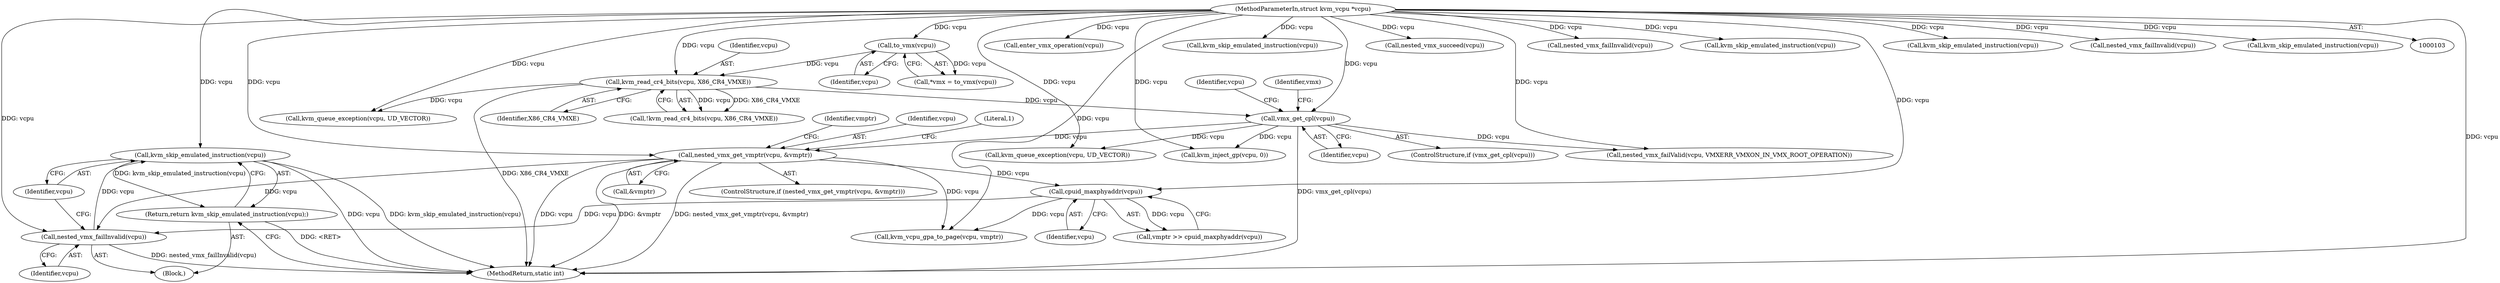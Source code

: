 digraph "0_linux_727ba748e110b4de50d142edca9d6a9b7e6111d8@pointer" {
"1000187" [label="(Call,kvm_skip_emulated_instruction(vcpu))"];
"1000184" [label="(Call,nested_vmx_failInvalid(vcpu))"];
"1000181" [label="(Call,cpuid_maxphyaddr(vcpu))"];
"1000168" [label="(Call,nested_vmx_get_vmptr(vcpu, &vmptr))"];
"1000132" [label="(Call,vmx_get_cpl(vcpu))"];
"1000122" [label="(Call,kvm_read_cr4_bits(vcpu, X86_CR4_VMXE))"];
"1000112" [label="(Call,to_vmx(vcpu))"];
"1000104" [label="(MethodParameterIn,struct kvm_vcpu *vcpu)"];
"1000186" [label="(Return,return kvm_skip_emulated_instruction(vcpu);)"];
"1000126" [label="(Call,kvm_queue_exception(vcpu, UD_VECTOR))"];
"1000167" [label="(ControlStructure,if (nested_vmx_get_vmptr(vcpu, &vmptr)))"];
"1000178" [label="(Identifier,vmptr)"];
"1000186" [label="(Return,return kvm_skip_emulated_instruction(vcpu);)"];
"1000234" [label="(Call,enter_vmx_operation(vcpu))"];
"1000132" [label="(Call,vmx_get_cpl(vcpu))"];
"1000123" [label="(Identifier,vcpu)"];
"1000188" [label="(Identifier,vcpu)"];
"1000187" [label="(Call,kvm_skip_emulated_instruction(vcpu))"];
"1000182" [label="(Identifier,vcpu)"];
"1000185" [label="(Identifier,vcpu)"];
"1000113" [label="(Identifier,vcpu)"];
"1000135" [label="(Call,kvm_queue_exception(vcpu, UD_VECTOR))"];
"1000131" [label="(ControlStructure,if (vmx_get_cpl(vcpu)))"];
"1000168" [label="(Call,nested_vmx_get_vmptr(vcpu, &vmptr))"];
"1000191" [label="(Call,kvm_vcpu_gpa_to_page(vcpu, vmptr))"];
"1000136" [label="(Identifier,vcpu)"];
"1000110" [label="(Call,*vmx = to_vmx(vcpu))"];
"1000151" [label="(Call,kvm_skip_emulated_instruction(vcpu))"];
"1000245" [label="(MethodReturn,static int)"];
"1000240" [label="(Call,nested_vmx_succeed(vcpu))"];
"1000179" [label="(Call,vmptr >> cpuid_maxphyaddr(vcpu))"];
"1000181" [label="(Call,cpuid_maxphyaddr(vcpu))"];
"1000162" [label="(Call,kvm_inject_gp(vcpu, 0))"];
"1000124" [label="(Identifier,X86_CR4_VMXE)"];
"1000133" [label="(Identifier,vcpu)"];
"1000170" [label="(Call,&vmptr)"];
"1000216" [label="(Call,nested_vmx_failInvalid(vcpu))"];
"1000143" [label="(Identifier,vmx)"];
"1000243" [label="(Call,kvm_skip_emulated_instruction(vcpu))"];
"1000184" [label="(Call,nested_vmx_failInvalid(vcpu))"];
"1000122" [label="(Call,kvm_read_cr4_bits(vcpu, X86_CR4_VMXE))"];
"1000147" [label="(Call,nested_vmx_failValid(vcpu, VMXERR_VMXON_IN_VMX_ROOT_OPERATION))"];
"1000104" [label="(MethodParameterIn,struct kvm_vcpu *vcpu)"];
"1000169" [label="(Identifier,vcpu)"];
"1000219" [label="(Call,kvm_skip_emulated_instruction(vcpu))"];
"1000198" [label="(Call,nested_vmx_failInvalid(vcpu))"];
"1000173" [label="(Literal,1)"];
"1000121" [label="(Call,!kvm_read_cr4_bits(vcpu, X86_CR4_VMXE))"];
"1000201" [label="(Call,kvm_skip_emulated_instruction(vcpu))"];
"1000183" [label="(Block,)"];
"1000112" [label="(Call,to_vmx(vcpu))"];
"1000187" -> "1000186"  [label="AST: "];
"1000187" -> "1000188"  [label="CFG: "];
"1000188" -> "1000187"  [label="AST: "];
"1000186" -> "1000187"  [label="CFG: "];
"1000187" -> "1000245"  [label="DDG: vcpu"];
"1000187" -> "1000245"  [label="DDG: kvm_skip_emulated_instruction(vcpu)"];
"1000187" -> "1000186"  [label="DDG: kvm_skip_emulated_instruction(vcpu)"];
"1000184" -> "1000187"  [label="DDG: vcpu"];
"1000104" -> "1000187"  [label="DDG: vcpu"];
"1000184" -> "1000183"  [label="AST: "];
"1000184" -> "1000185"  [label="CFG: "];
"1000185" -> "1000184"  [label="AST: "];
"1000188" -> "1000184"  [label="CFG: "];
"1000184" -> "1000245"  [label="DDG: nested_vmx_failInvalid(vcpu)"];
"1000181" -> "1000184"  [label="DDG: vcpu"];
"1000168" -> "1000184"  [label="DDG: vcpu"];
"1000104" -> "1000184"  [label="DDG: vcpu"];
"1000181" -> "1000179"  [label="AST: "];
"1000181" -> "1000182"  [label="CFG: "];
"1000182" -> "1000181"  [label="AST: "];
"1000179" -> "1000181"  [label="CFG: "];
"1000181" -> "1000179"  [label="DDG: vcpu"];
"1000168" -> "1000181"  [label="DDG: vcpu"];
"1000104" -> "1000181"  [label="DDG: vcpu"];
"1000181" -> "1000191"  [label="DDG: vcpu"];
"1000168" -> "1000167"  [label="AST: "];
"1000168" -> "1000170"  [label="CFG: "];
"1000169" -> "1000168"  [label="AST: "];
"1000170" -> "1000168"  [label="AST: "];
"1000173" -> "1000168"  [label="CFG: "];
"1000178" -> "1000168"  [label="CFG: "];
"1000168" -> "1000245"  [label="DDG: nested_vmx_get_vmptr(vcpu, &vmptr)"];
"1000168" -> "1000245"  [label="DDG: vcpu"];
"1000168" -> "1000245"  [label="DDG: &vmptr"];
"1000132" -> "1000168"  [label="DDG: vcpu"];
"1000104" -> "1000168"  [label="DDG: vcpu"];
"1000168" -> "1000191"  [label="DDG: vcpu"];
"1000132" -> "1000131"  [label="AST: "];
"1000132" -> "1000133"  [label="CFG: "];
"1000133" -> "1000132"  [label="AST: "];
"1000136" -> "1000132"  [label="CFG: "];
"1000143" -> "1000132"  [label="CFG: "];
"1000132" -> "1000245"  [label="DDG: vmx_get_cpl(vcpu)"];
"1000122" -> "1000132"  [label="DDG: vcpu"];
"1000104" -> "1000132"  [label="DDG: vcpu"];
"1000132" -> "1000135"  [label="DDG: vcpu"];
"1000132" -> "1000147"  [label="DDG: vcpu"];
"1000132" -> "1000162"  [label="DDG: vcpu"];
"1000122" -> "1000121"  [label="AST: "];
"1000122" -> "1000124"  [label="CFG: "];
"1000123" -> "1000122"  [label="AST: "];
"1000124" -> "1000122"  [label="AST: "];
"1000121" -> "1000122"  [label="CFG: "];
"1000122" -> "1000245"  [label="DDG: X86_CR4_VMXE"];
"1000122" -> "1000121"  [label="DDG: vcpu"];
"1000122" -> "1000121"  [label="DDG: X86_CR4_VMXE"];
"1000112" -> "1000122"  [label="DDG: vcpu"];
"1000104" -> "1000122"  [label="DDG: vcpu"];
"1000122" -> "1000126"  [label="DDG: vcpu"];
"1000112" -> "1000110"  [label="AST: "];
"1000112" -> "1000113"  [label="CFG: "];
"1000113" -> "1000112"  [label="AST: "];
"1000110" -> "1000112"  [label="CFG: "];
"1000112" -> "1000110"  [label="DDG: vcpu"];
"1000104" -> "1000112"  [label="DDG: vcpu"];
"1000104" -> "1000103"  [label="AST: "];
"1000104" -> "1000245"  [label="DDG: vcpu"];
"1000104" -> "1000126"  [label="DDG: vcpu"];
"1000104" -> "1000135"  [label="DDG: vcpu"];
"1000104" -> "1000147"  [label="DDG: vcpu"];
"1000104" -> "1000151"  [label="DDG: vcpu"];
"1000104" -> "1000162"  [label="DDG: vcpu"];
"1000104" -> "1000191"  [label="DDG: vcpu"];
"1000104" -> "1000198"  [label="DDG: vcpu"];
"1000104" -> "1000201"  [label="DDG: vcpu"];
"1000104" -> "1000216"  [label="DDG: vcpu"];
"1000104" -> "1000219"  [label="DDG: vcpu"];
"1000104" -> "1000234"  [label="DDG: vcpu"];
"1000104" -> "1000240"  [label="DDG: vcpu"];
"1000104" -> "1000243"  [label="DDG: vcpu"];
"1000186" -> "1000183"  [label="AST: "];
"1000245" -> "1000186"  [label="CFG: "];
"1000186" -> "1000245"  [label="DDG: <RET>"];
}
